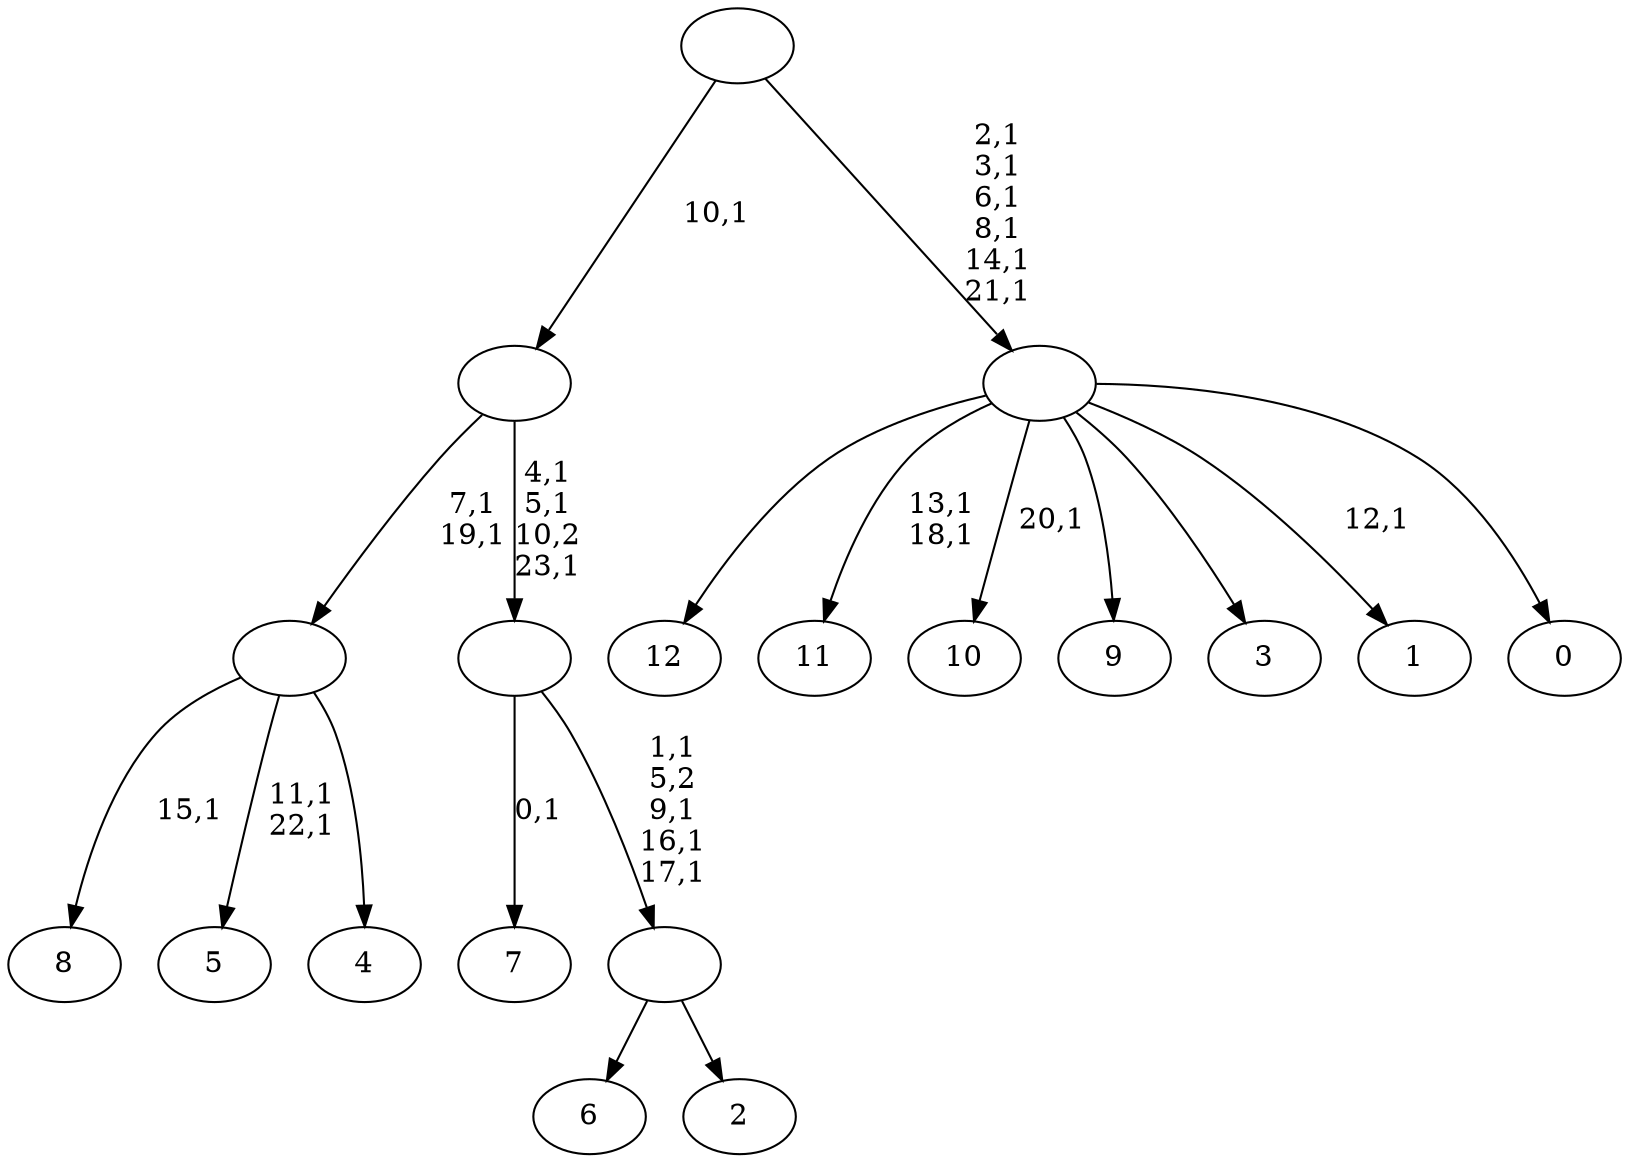 digraph T {
	37 [label="12"]
	36 [label="11"]
	33 [label="10"]
	31 [label="9"]
	30 [label="8"]
	28 [label="7"]
	26 [label="6"]
	25 [label="5"]
	22 [label="4"]
	21 [label=""]
	19 [label="3"]
	18 [label="2"]
	17 [label=""]
	13 [label=""]
	10 [label=""]
	9 [label="1"]
	7 [label="0"]
	6 [label=""]
	0 [label=""]
	21 -> 25 [label="11,1\n22,1"]
	21 -> 30 [label="15,1"]
	21 -> 22 [label=""]
	17 -> 26 [label=""]
	17 -> 18 [label=""]
	13 -> 17 [label="1,1\n5,2\n9,1\n16,1\n17,1"]
	13 -> 28 [label="0,1"]
	10 -> 13 [label="4,1\n5,1\n10,2\n23,1"]
	10 -> 21 [label="7,1\n19,1"]
	6 -> 9 [label="12,1"]
	6 -> 33 [label="20,1"]
	6 -> 36 [label="13,1\n18,1"]
	6 -> 37 [label=""]
	6 -> 31 [label=""]
	6 -> 19 [label=""]
	6 -> 7 [label=""]
	0 -> 6 [label="2,1\n3,1\n6,1\n8,1\n14,1\n21,1"]
	0 -> 10 [label="10,1"]
}
